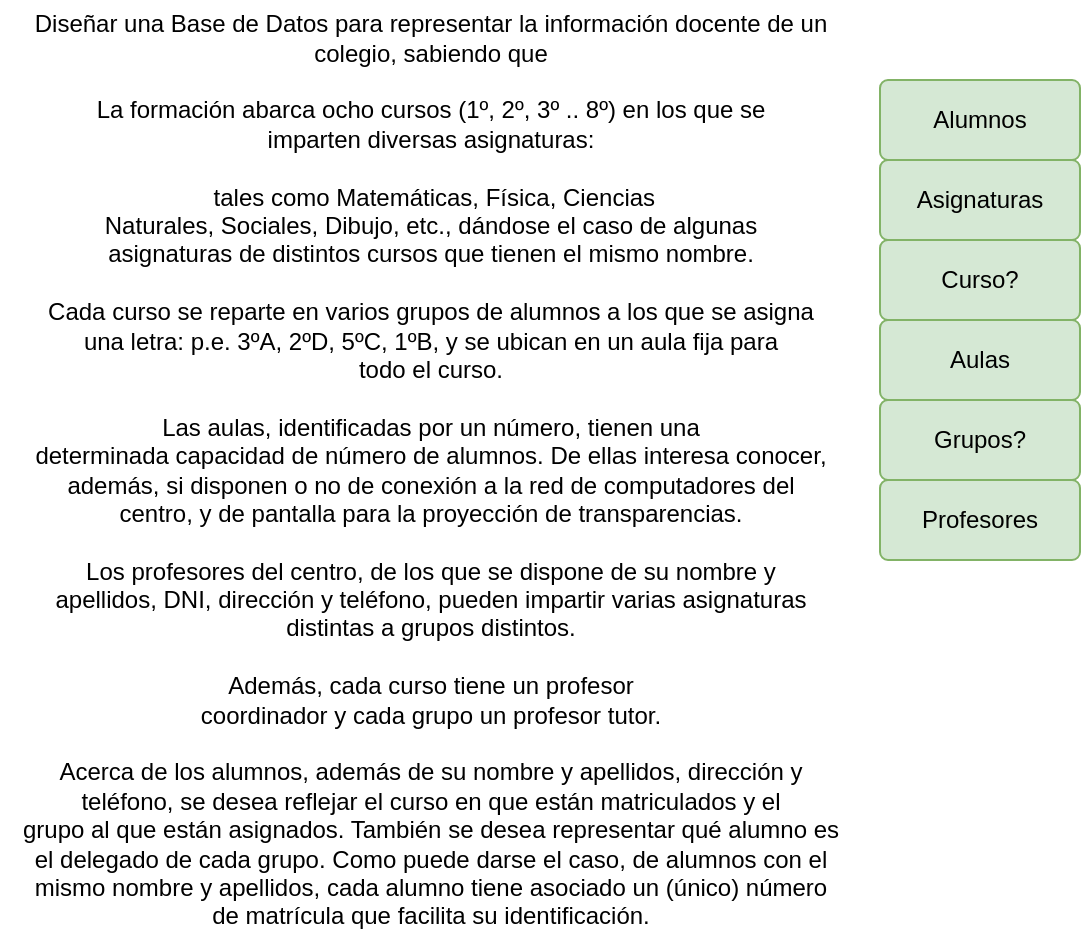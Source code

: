 <mxfile version="20.5.1" type="github">
  <diagram id="WCxlncZmJOnVWmjMvG6u" name="Páxina-1">
    <mxGraphModel dx="1422" dy="771" grid="1" gridSize="10" guides="1" tooltips="1" connect="1" arrows="1" fold="1" page="1" pageScale="1" pageWidth="827" pageHeight="1169" math="0" shadow="0">
      <root>
        <mxCell id="0" />
        <mxCell id="1" parent="0" />
        <mxCell id="44QbsXlHf_X_GZYJamJQ-1" value="Diseñar una Base de Datos para representar la información docente de un &lt;br&gt;&lt;div&gt;colegio, sabiendo que&lt;/div&gt;&lt;div&gt;&lt;br&gt;&lt;/div&gt;La formación abarca ocho cursos (1º, 2º, 3º .. 8º) en los que se &lt;br&gt;&lt;div&gt;imparten diversas asignaturas:&lt;/div&gt;&lt;div&gt;&lt;br&gt;&lt;/div&gt;&lt;div&gt;&amp;nbsp;tales como Matemáticas, Física, Ciencias &lt;/div&gt;&lt;div&gt;Naturales, Sociales, Dibujo, etc., dándose el caso de algunas &lt;/div&gt;&lt;div&gt;asignaturas de distintos cursos que tienen el mismo nombre.&lt;/div&gt;&lt;div&gt;&lt;br&gt;&lt;/div&gt;Cada curso se reparte en varios grupos de alumnos a los que se asigna &lt;br&gt;una letra: p.e. 3ºA, 2ºD, 5ºC, 1ºB, y se ubican en un aula fija para &lt;br&gt;&lt;div&gt;todo el curso. &lt;br&gt;&lt;/div&gt;&lt;div&gt;&lt;br&gt;&lt;/div&gt;&lt;div&gt;Las aulas, identificadas por un número, tienen una &lt;/div&gt;&lt;div&gt;determinada capacidad de número de alumnos. De ellas interesa conocer, &lt;/div&gt;además, si disponen o no de conexión a la red de computadores del &lt;br&gt;&lt;div&gt;centro, y de pantalla para la proyección de transparencias.&lt;/div&gt;&lt;div&gt;&lt;br&gt;&lt;/div&gt;Los profesores del centro, de los que se dispone de su nombre y &lt;br&gt;apellidos, DNI, dirección y teléfono, pueden impartir varias asignaturas&lt;br&gt;&lt;div&gt; distintas a grupos distintos. &lt;br&gt;&lt;/div&gt;&lt;div&gt;&lt;br&gt;&lt;/div&gt;&lt;div&gt;Además, cada curso tiene un profesor &lt;/div&gt;&lt;div&gt;coordinador y cada grupo un profesor tutor.&lt;/div&gt;&lt;div&gt;&lt;br&gt;&lt;/div&gt;Acerca de los alumnos, además de su nombre y apellidos, dirección y &lt;br&gt;teléfono, se desea reflejar el curso en que están matriculados y el &lt;br&gt;grupo al que están asignados. También se desea representar qué alumno es&lt;br&gt; el delegado de cada grupo. Como puede darse el caso, de alumnos con el &lt;br&gt;mismo nombre y apellidos, cada alumno tiene asociado un (único) número &lt;br&gt;de matrícula que facilita su identificación." style="text;html=1;align=center;verticalAlign=middle;resizable=0;points=[];autosize=1;strokeColor=none;fillColor=none;" vertex="1" parent="1">
          <mxGeometry width="430" height="470" as="geometry" />
        </mxCell>
        <mxCell id="44QbsXlHf_X_GZYJamJQ-2" value="Alumnos" style="rounded=1;arcSize=10;whiteSpace=wrap;html=1;align=center;fillColor=#d5e8d4;strokeColor=#82b366;" vertex="1" parent="1">
          <mxGeometry x="440" y="40" width="100" height="40" as="geometry" />
        </mxCell>
        <mxCell id="44QbsXlHf_X_GZYJamJQ-3" value="Asignaturas" style="rounded=1;arcSize=10;whiteSpace=wrap;html=1;align=center;fillColor=#d5e8d4;strokeColor=#82b366;" vertex="1" parent="1">
          <mxGeometry x="440" y="80" width="100" height="40" as="geometry" />
        </mxCell>
        <mxCell id="44QbsXlHf_X_GZYJamJQ-4" value="Curso?" style="rounded=1;arcSize=10;whiteSpace=wrap;html=1;align=center;fillColor=#d5e8d4;strokeColor=#82b366;" vertex="1" parent="1">
          <mxGeometry x="440" y="120" width="100" height="40" as="geometry" />
        </mxCell>
        <mxCell id="44QbsXlHf_X_GZYJamJQ-5" value="Aulas" style="rounded=1;arcSize=10;whiteSpace=wrap;html=1;align=center;fillColor=#d5e8d4;strokeColor=#82b366;" vertex="1" parent="1">
          <mxGeometry x="440" y="160" width="100" height="40" as="geometry" />
        </mxCell>
        <mxCell id="44QbsXlHf_X_GZYJamJQ-6" value="Grupos?" style="rounded=1;arcSize=10;whiteSpace=wrap;html=1;align=center;fillColor=#d5e8d4;strokeColor=#82b366;" vertex="1" parent="1">
          <mxGeometry x="440" y="200" width="100" height="40" as="geometry" />
        </mxCell>
        <mxCell id="44QbsXlHf_X_GZYJamJQ-7" value="Profesores" style="rounded=1;arcSize=10;whiteSpace=wrap;html=1;align=center;fillColor=#d5e8d4;strokeColor=#82b366;" vertex="1" parent="1">
          <mxGeometry x="440" y="240" width="100" height="40" as="geometry" />
        </mxCell>
      </root>
    </mxGraphModel>
  </diagram>
</mxfile>
